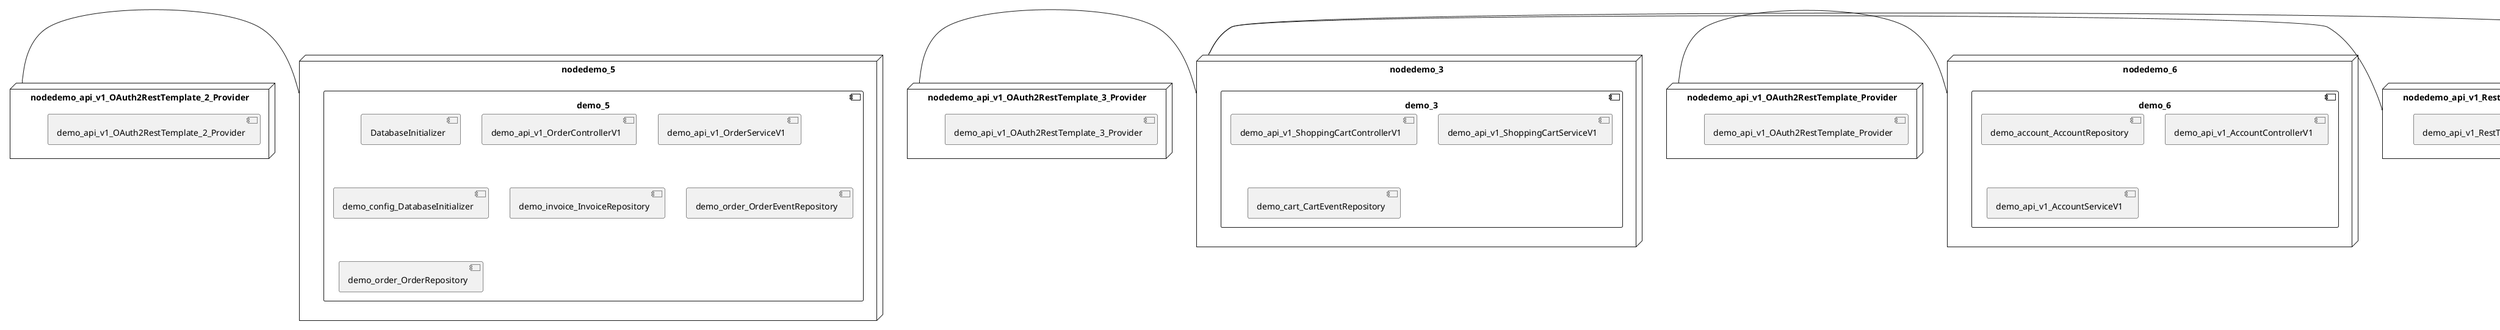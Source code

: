 @startuml
skinparam fixCircleLabelOverlapping true
skinparam componentStyle uml2
node nodedemo {
component demo {
[demo_api_v1_UserControllerV1] [[kbastani-spring-cloud-event-sourcing-example.system#_yISzAoOKEe-2Ho2S_xWjxw]]
[demo_api_v1_UserServiceV1] [[kbastani-spring-cloud-event-sourcing-example.system#_yISzAoOKEe-2Ho2S_xWjxw]]
[demo_user_UserRepository] [[kbastani-spring-cloud-event-sourcing-example.system#_yISzAoOKEe-2Ho2S_xWjxw]]
}
}
node nodedemo_2 {
component demo_2 {
[demo_api_v1_CatalogControllerV1] [[kbastani-spring-cloud-event-sourcing-example.system#_yISzAoOKEe-2Ho2S_xWjxw]]
[demo_api_v1_CatalogServiceV1] [[kbastani-spring-cloud-event-sourcing-example.system#_yISzAoOKEe-2Ho2S_xWjxw]]
[demo_catalog_CatalogInfoRepository] [[kbastani-spring-cloud-event-sourcing-example.system#_yISzAoOKEe-2Ho2S_xWjxw]]
}
}
node nodedemo_3 {
component demo_3 {
[demo_api_v1_ShoppingCartControllerV1] [[kbastani-spring-cloud-event-sourcing-example.system#_yISzAoOKEe-2Ho2S_xWjxw]]
[demo_api_v1_ShoppingCartServiceV1] [[kbastani-spring-cloud-event-sourcing-example.system#_yISzAoOKEe-2Ho2S_xWjxw]]
[demo_cart_CartEventRepository] [[kbastani-spring-cloud-event-sourcing-example.system#_yISzAoOKEe-2Ho2S_xWjxw]]
}
}
node nodedemo_4 {
component demo_4 {
[demo_UserController] [[kbastani-spring-cloud-event-sourcing-example.system#_yISzAoOKEe-2Ho2S_xWjxw]]
[demo_UserRepository] [[kbastani-spring-cloud-event-sourcing-example.system#_yISzAoOKEe-2Ho2S_xWjxw]]
[demo_UserService] [[kbastani-spring-cloud-event-sourcing-example.system#_yISzAoOKEe-2Ho2S_xWjxw]]
[demo_login_UserController] [[kbastani-spring-cloud-event-sourcing-example.system#_yISzAoOKEe-2Ho2S_xWjxw]]
}
}
node nodedemo_5 {
component demo_5 {
[DatabaseInitializer] [[kbastani-spring-cloud-event-sourcing-example.system#_yISzAoOKEe-2Ho2S_xWjxw]]
[demo_api_v1_OrderControllerV1] [[kbastani-spring-cloud-event-sourcing-example.system#_yISzAoOKEe-2Ho2S_xWjxw]]
[demo_api_v1_OrderServiceV1] [[kbastani-spring-cloud-event-sourcing-example.system#_yISzAoOKEe-2Ho2S_xWjxw]]
[demo_config_DatabaseInitializer] [[kbastani-spring-cloud-event-sourcing-example.system#_yISzAoOKEe-2Ho2S_xWjxw]]
[demo_invoice_InvoiceRepository] [[kbastani-spring-cloud-event-sourcing-example.system#_yISzAoOKEe-2Ho2S_xWjxw]]
[demo_order_OrderEventRepository] [[kbastani-spring-cloud-event-sourcing-example.system#_yISzAoOKEe-2Ho2S_xWjxw]]
[demo_order_OrderRepository] [[kbastani-spring-cloud-event-sourcing-example.system#_yISzAoOKEe-2Ho2S_xWjxw]]
}
}
node nodedemo_6 {
component demo_6 {
[demo_account_AccountRepository] [[kbastani-spring-cloud-event-sourcing-example.system#_yISzAoOKEe-2Ho2S_xWjxw]]
[demo_api_v1_AccountControllerV1] [[kbastani-spring-cloud-event-sourcing-example.system#_yISzAoOKEe-2Ho2S_xWjxw]]
[demo_api_v1_AccountServiceV1] [[kbastani-spring-cloud-event-sourcing-example.system#_yISzAoOKEe-2Ho2S_xWjxw]]
}
}
node nodedemo_v1 {
component demo_v1 {
[demo_v1_InventoryControllerV1] [[kbastani-spring-cloud-event-sourcing-example.system#_yISzAoOKEe-2Ho2S_xWjxw]]
[demo_v1_InventoryServiceV1] [[kbastani-spring-cloud-event-sourcing-example.system#_yISzAoOKEe-2Ho2S_xWjxw]]
}
}
node nodedemo_api_v1_OAuth2RestTemplate_2_Provider {
[demo_api_v1_OAuth2RestTemplate_2_Provider] [[kbastani-spring-cloud-event-sourcing-example.system#_yISzAoOKEe-2Ho2S_xWjxw]]
}
node nodedemo_api_v1_OAuth2RestTemplate_3_Provider {
[demo_api_v1_OAuth2RestTemplate_3_Provider] [[kbastani-spring-cloud-event-sourcing-example.system#_yISzAoOKEe-2Ho2S_xWjxw]]
}
node nodedemo_api_v1_OAuth2RestTemplate_Provider {
[demo_api_v1_OAuth2RestTemplate_Provider] [[kbastani-spring-cloud-event-sourcing-example.system#_yISzAoOKEe-2Ho2S_xWjxw]]
}
node nodedemo_api_v1_RestTemplate_2_Provider {
[demo_api_v1_RestTemplate_2_Provider] [[kbastani-spring-cloud-event-sourcing-example.system#_yISzAoOKEe-2Ho2S_xWjxw]]
}
node nodedemo_api_v1_RestTemplate_Provider {
[demo_api_v1_RestTemplate_Provider] [[kbastani-spring-cloud-event-sourcing-example.system#_yISzAoOKEe-2Ho2S_xWjxw]]
}
node nodedemo_inventory_InventoryRepository_Provider {
[demo_inventory_InventoryRepository_Provider] [[kbastani-spring-cloud-event-sourcing-example.system#_yISzAoOKEe-2Ho2S_xWjxw]]
}
node nodedemo_login_AuthenticationManager_Provider {
[demo_login_AuthenticationManager_Provider] [[kbastani-spring-cloud-event-sourcing-example.system#_yISzAoOKEe-2Ho2S_xWjxw]]
}
node nodedemo_login_ClientDetailsService_Provider {
[demo_login_ClientDetailsService_Provider] [[kbastani-spring-cloud-event-sourcing-example.system#_yISzAoOKEe-2Ho2S_xWjxw]]
}
node nodedemo_login_HttpSessionSecurityContextRepository_Provider {
[demo_login_HttpSessionSecurityContextRepository_Provider] [[kbastani-spring-cloud-event-sourcing-example.system#_yISzAoOKEe-2Ho2S_xWjxw]]
}
node nodedemo_login_LoginController {
[demo_login_LoginController] [[kbastani-spring-cloud-event-sourcing-example.system#_yISzAoOKEe-2Ho2S_xWjxw]]
}
node nodedemo_product_ProductRepository_Provider {
[demo_product_ProductRepository_Provider] [[kbastani-spring-cloud-event-sourcing-example.system#_yISzAoOKEe-2Ho2S_xWjxw]]
}
node nodedemo_user_UserClientV1 {
[demo_user_UserClientV1] [[kbastani-spring-cloud-event-sourcing-example.system#_yISzAoOKEe-2Ho2S_xWjxw]]
}
node nodedemo_v1_Session_Provider {
[demo_v1_Session_Provider] [[kbastani-spring-cloud-event-sourcing-example.system#_yISzAoOKEe-2Ho2S_xWjxw]]
}
[nodedemo_api_v1_OAuth2RestTemplate_2_Provider] - [nodedemo_5]
[nodedemo_api_v1_OAuth2RestTemplate_3_Provider] - [nodedemo_3]
[nodedemo_api_v1_OAuth2RestTemplate_Provider] - [nodedemo_6]
[nodedemo_api_v1_RestTemplate_2_Provider] - [nodedemo_3]
[nodedemo_api_v1_RestTemplate_Provider] - [nodedemo_3]
[nodedemo_inventory_InventoryRepository_Provider] - [nodedemo_v1]
[nodedemo_login_AuthenticationManager_Provider] - [nodedemo_login_LoginController]
[nodedemo_login_ClientDetailsService_Provider] - [nodedemo_login_LoginController]
[nodedemo_login_HttpSessionSecurityContextRepository_Provider] - [nodedemo_login_LoginController]
[nodedemo_product_ProductRepository_Provider] - [nodedemo_v1]
[nodedemo_v1_Session_Provider] - [nodedemo_v1]
[nodedemo] - [nodedemo_user_UserClientV1]

@enduml
